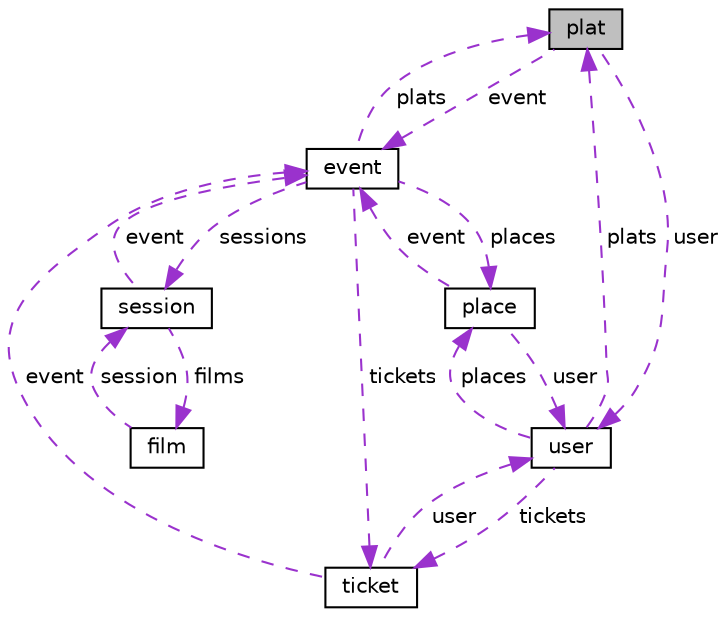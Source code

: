 digraph "plat"
{
 // LATEX_PDF_SIZE
  edge [fontname="Helvetica",fontsize="10",labelfontname="Helvetica",labelfontsize="10"];
  node [fontname="Helvetica",fontsize="10",shape=record];
  Node1 [label="plat",height=0.2,width=0.4,color="black", fillcolor="grey75", style="filled", fontcolor="black",tooltip=" "];
  Node2 -> Node1 [dir="back",color="darkorchid3",fontsize="10",style="dashed",label=" event" ,fontname="Helvetica"];
  Node2 [label="event",height=0.2,width=0.4,color="black", fillcolor="white", style="filled",URL="$structevent.html",tooltip=" "];
  Node3 -> Node2 [dir="back",color="darkorchid3",fontsize="10",style="dashed",label=" places" ,fontname="Helvetica"];
  Node3 [label="place",height=0.2,width=0.4,color="black", fillcolor="white", style="filled",URL="$structplace.html",tooltip=" "];
  Node2 -> Node3 [dir="back",color="darkorchid3",fontsize="10",style="dashed",label=" event" ,fontname="Helvetica"];
  Node4 -> Node3 [dir="back",color="darkorchid3",fontsize="10",style="dashed",label=" user" ,fontname="Helvetica"];
  Node4 [label="user",height=0.2,width=0.4,color="black", fillcolor="white", style="filled",URL="$structuser.html",tooltip=" "];
  Node3 -> Node4 [dir="back",color="darkorchid3",fontsize="10",style="dashed",label=" places" ,fontname="Helvetica"];
  Node5 -> Node4 [dir="back",color="darkorchid3",fontsize="10",style="dashed",label=" tickets" ,fontname="Helvetica"];
  Node5 [label="ticket",height=0.2,width=0.4,color="black", fillcolor="white", style="filled",URL="$structticket.html",tooltip=" "];
  Node2 -> Node5 [dir="back",color="darkorchid3",fontsize="10",style="dashed",label=" event" ,fontname="Helvetica"];
  Node4 -> Node5 [dir="back",color="darkorchid3",fontsize="10",style="dashed",label=" user" ,fontname="Helvetica"];
  Node1 -> Node4 [dir="back",color="darkorchid3",fontsize="10",style="dashed",label=" plats" ,fontname="Helvetica"];
  Node6 -> Node2 [dir="back",color="darkorchid3",fontsize="10",style="dashed",label=" sessions" ,fontname="Helvetica"];
  Node6 [label="session",height=0.2,width=0.4,color="black", fillcolor="white", style="filled",URL="$structsession.html",tooltip=" "];
  Node7 -> Node6 [dir="back",color="darkorchid3",fontsize="10",style="dashed",label=" films" ,fontname="Helvetica"];
  Node7 [label="film",height=0.2,width=0.4,color="black", fillcolor="white", style="filled",URL="$structfilm.html",tooltip=" "];
  Node6 -> Node7 [dir="back",color="darkorchid3",fontsize="10",style="dashed",label=" session" ,fontname="Helvetica"];
  Node2 -> Node6 [dir="back",color="darkorchid3",fontsize="10",style="dashed",label=" event" ,fontname="Helvetica"];
  Node5 -> Node2 [dir="back",color="darkorchid3",fontsize="10",style="dashed",label=" tickets" ,fontname="Helvetica"];
  Node1 -> Node2 [dir="back",color="darkorchid3",fontsize="10",style="dashed",label=" plats" ,fontname="Helvetica"];
  Node4 -> Node1 [dir="back",color="darkorchid3",fontsize="10",style="dashed",label=" user" ,fontname="Helvetica"];
}
